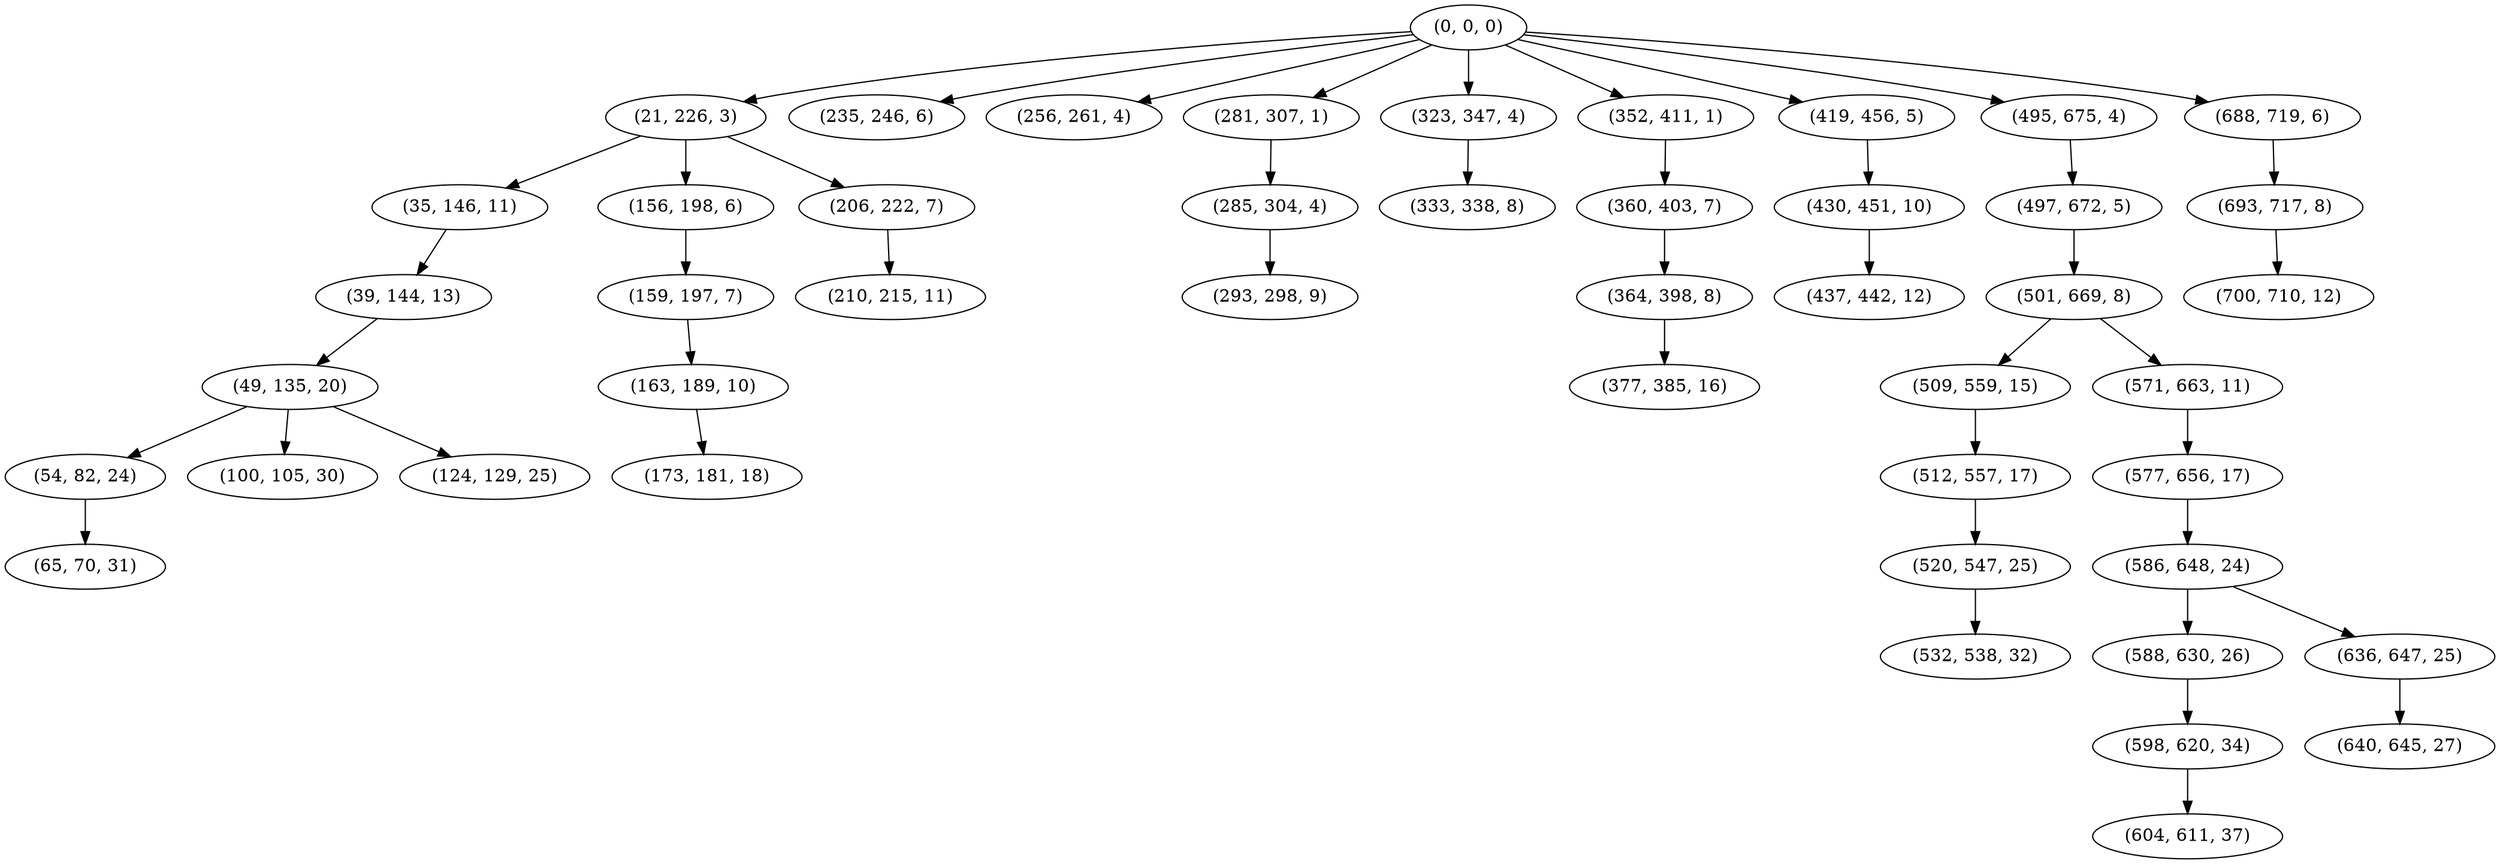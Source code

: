 digraph tree {
    "(0, 0, 0)";
    "(21, 226, 3)";
    "(35, 146, 11)";
    "(39, 144, 13)";
    "(49, 135, 20)";
    "(54, 82, 24)";
    "(65, 70, 31)";
    "(100, 105, 30)";
    "(124, 129, 25)";
    "(156, 198, 6)";
    "(159, 197, 7)";
    "(163, 189, 10)";
    "(173, 181, 18)";
    "(206, 222, 7)";
    "(210, 215, 11)";
    "(235, 246, 6)";
    "(256, 261, 4)";
    "(281, 307, 1)";
    "(285, 304, 4)";
    "(293, 298, 9)";
    "(323, 347, 4)";
    "(333, 338, 8)";
    "(352, 411, 1)";
    "(360, 403, 7)";
    "(364, 398, 8)";
    "(377, 385, 16)";
    "(419, 456, 5)";
    "(430, 451, 10)";
    "(437, 442, 12)";
    "(495, 675, 4)";
    "(497, 672, 5)";
    "(501, 669, 8)";
    "(509, 559, 15)";
    "(512, 557, 17)";
    "(520, 547, 25)";
    "(532, 538, 32)";
    "(571, 663, 11)";
    "(577, 656, 17)";
    "(586, 648, 24)";
    "(588, 630, 26)";
    "(598, 620, 34)";
    "(604, 611, 37)";
    "(636, 647, 25)";
    "(640, 645, 27)";
    "(688, 719, 6)";
    "(693, 717, 8)";
    "(700, 710, 12)";
    "(0, 0, 0)" -> "(21, 226, 3)";
    "(0, 0, 0)" -> "(235, 246, 6)";
    "(0, 0, 0)" -> "(256, 261, 4)";
    "(0, 0, 0)" -> "(281, 307, 1)";
    "(0, 0, 0)" -> "(323, 347, 4)";
    "(0, 0, 0)" -> "(352, 411, 1)";
    "(0, 0, 0)" -> "(419, 456, 5)";
    "(0, 0, 0)" -> "(495, 675, 4)";
    "(0, 0, 0)" -> "(688, 719, 6)";
    "(21, 226, 3)" -> "(35, 146, 11)";
    "(21, 226, 3)" -> "(156, 198, 6)";
    "(21, 226, 3)" -> "(206, 222, 7)";
    "(35, 146, 11)" -> "(39, 144, 13)";
    "(39, 144, 13)" -> "(49, 135, 20)";
    "(49, 135, 20)" -> "(54, 82, 24)";
    "(49, 135, 20)" -> "(100, 105, 30)";
    "(49, 135, 20)" -> "(124, 129, 25)";
    "(54, 82, 24)" -> "(65, 70, 31)";
    "(156, 198, 6)" -> "(159, 197, 7)";
    "(159, 197, 7)" -> "(163, 189, 10)";
    "(163, 189, 10)" -> "(173, 181, 18)";
    "(206, 222, 7)" -> "(210, 215, 11)";
    "(281, 307, 1)" -> "(285, 304, 4)";
    "(285, 304, 4)" -> "(293, 298, 9)";
    "(323, 347, 4)" -> "(333, 338, 8)";
    "(352, 411, 1)" -> "(360, 403, 7)";
    "(360, 403, 7)" -> "(364, 398, 8)";
    "(364, 398, 8)" -> "(377, 385, 16)";
    "(419, 456, 5)" -> "(430, 451, 10)";
    "(430, 451, 10)" -> "(437, 442, 12)";
    "(495, 675, 4)" -> "(497, 672, 5)";
    "(497, 672, 5)" -> "(501, 669, 8)";
    "(501, 669, 8)" -> "(509, 559, 15)";
    "(501, 669, 8)" -> "(571, 663, 11)";
    "(509, 559, 15)" -> "(512, 557, 17)";
    "(512, 557, 17)" -> "(520, 547, 25)";
    "(520, 547, 25)" -> "(532, 538, 32)";
    "(571, 663, 11)" -> "(577, 656, 17)";
    "(577, 656, 17)" -> "(586, 648, 24)";
    "(586, 648, 24)" -> "(588, 630, 26)";
    "(586, 648, 24)" -> "(636, 647, 25)";
    "(588, 630, 26)" -> "(598, 620, 34)";
    "(598, 620, 34)" -> "(604, 611, 37)";
    "(636, 647, 25)" -> "(640, 645, 27)";
    "(688, 719, 6)" -> "(693, 717, 8)";
    "(693, 717, 8)" -> "(700, 710, 12)";
}
